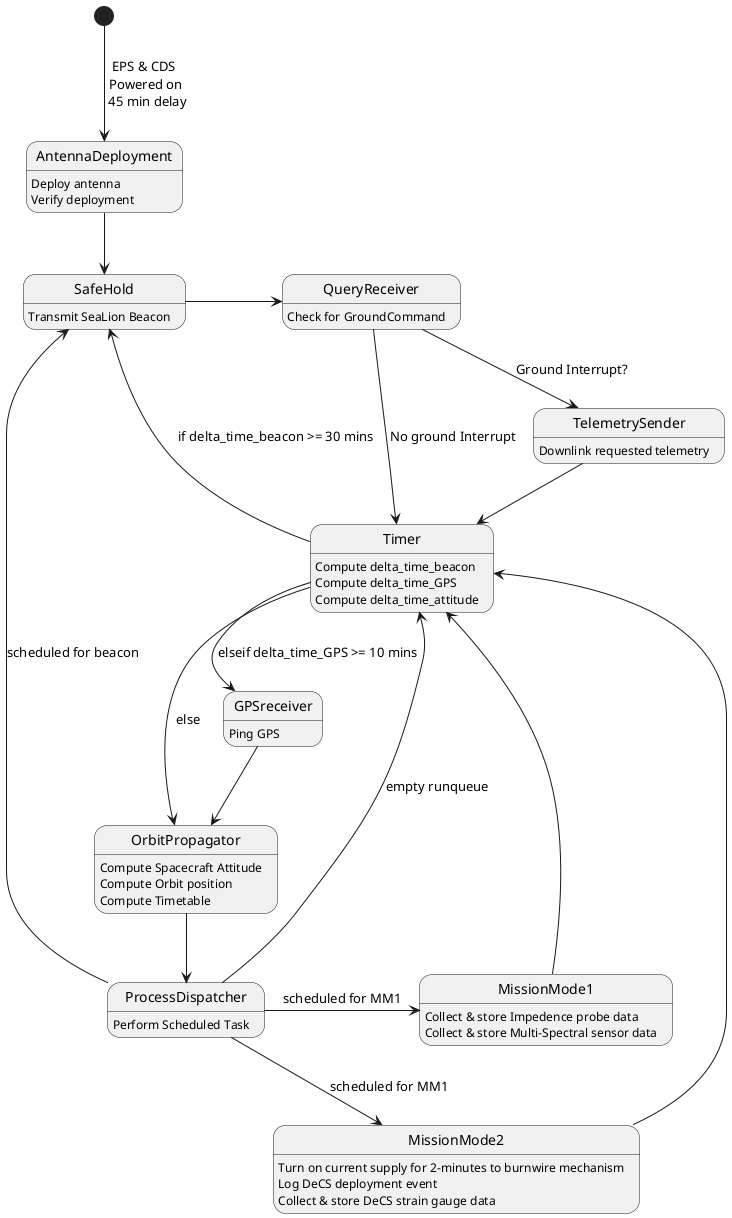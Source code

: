 @startuml

state AntennaDeployment
      AntennaDeployment : Deploy antenna
      AntennaDeployment : Verify deployment
state SafeHold
      SafeHold : Transmit SeaLion Beacon
state QueryReceiver
      QueryReceiver : Check for GroundCommand
state TelemetrySender
      TelemetrySender : Downlink requested telemetry
state Timer
      Timer : Compute delta_time_beacon
      Timer : Compute delta_time_GPS
      Timer : Compute delta_time_attitude
state MissionMode1
      MissionMode1 : Collect & store Impedence probe data
      MissionMode1 : Collect & store Multi-Spectral sensor data
state MissionMode2
      MissionMode2 : Turn on current supply for 2-minutes to burnwire mechanism
      MissionMode2 : Log DeCS deployment event
      MissionMode2 : Collect & store DeCS strain gauge data
state ProcessDispatcher
      ProcessDispatcher : Perform Scheduled Task
state OrbitPropagator
      OrbitPropagator : Compute Spacecraft Attitude
      OrbitPropagator : Compute Orbit position
      OrbitPropagator : Compute Timetable
state GPSreceiver
      GPSreceiver : Ping GPS

[*] --> AntennaDeployment : EPS & CDS \n Powered on \n 45 min delay
AntennaDeployment --> SafeHold
SafeHold -> QueryReceiver
QueryReceiver --> TelemetrySender : Ground Interrupt?
QueryReceiver -> Timer : No ground Interrupt
TelemetrySender --> Timer
MissionMode1 --> Timer
MissionMode2 --> Timer
GPSreceiver --> OrbitPropagator
OrbitPropagator --> ProcessDispatcher
Timer --> SafeHold : if delta_time_beacon >= 30 mins
Timer --> GPSreceiver : elseif delta_time_GPS >= 10 mins
Timer --> OrbitPropagator : else
ProcessDispatcher --> SafeHold : scheduled for beacon
ProcessDispatcher -> MissionMode1 : scheduled for MM1
ProcessDispatcher --> MissionMode2 : scheduled for MM1
ProcessDispatcher --> Timer : empty runqueue
@enduml
